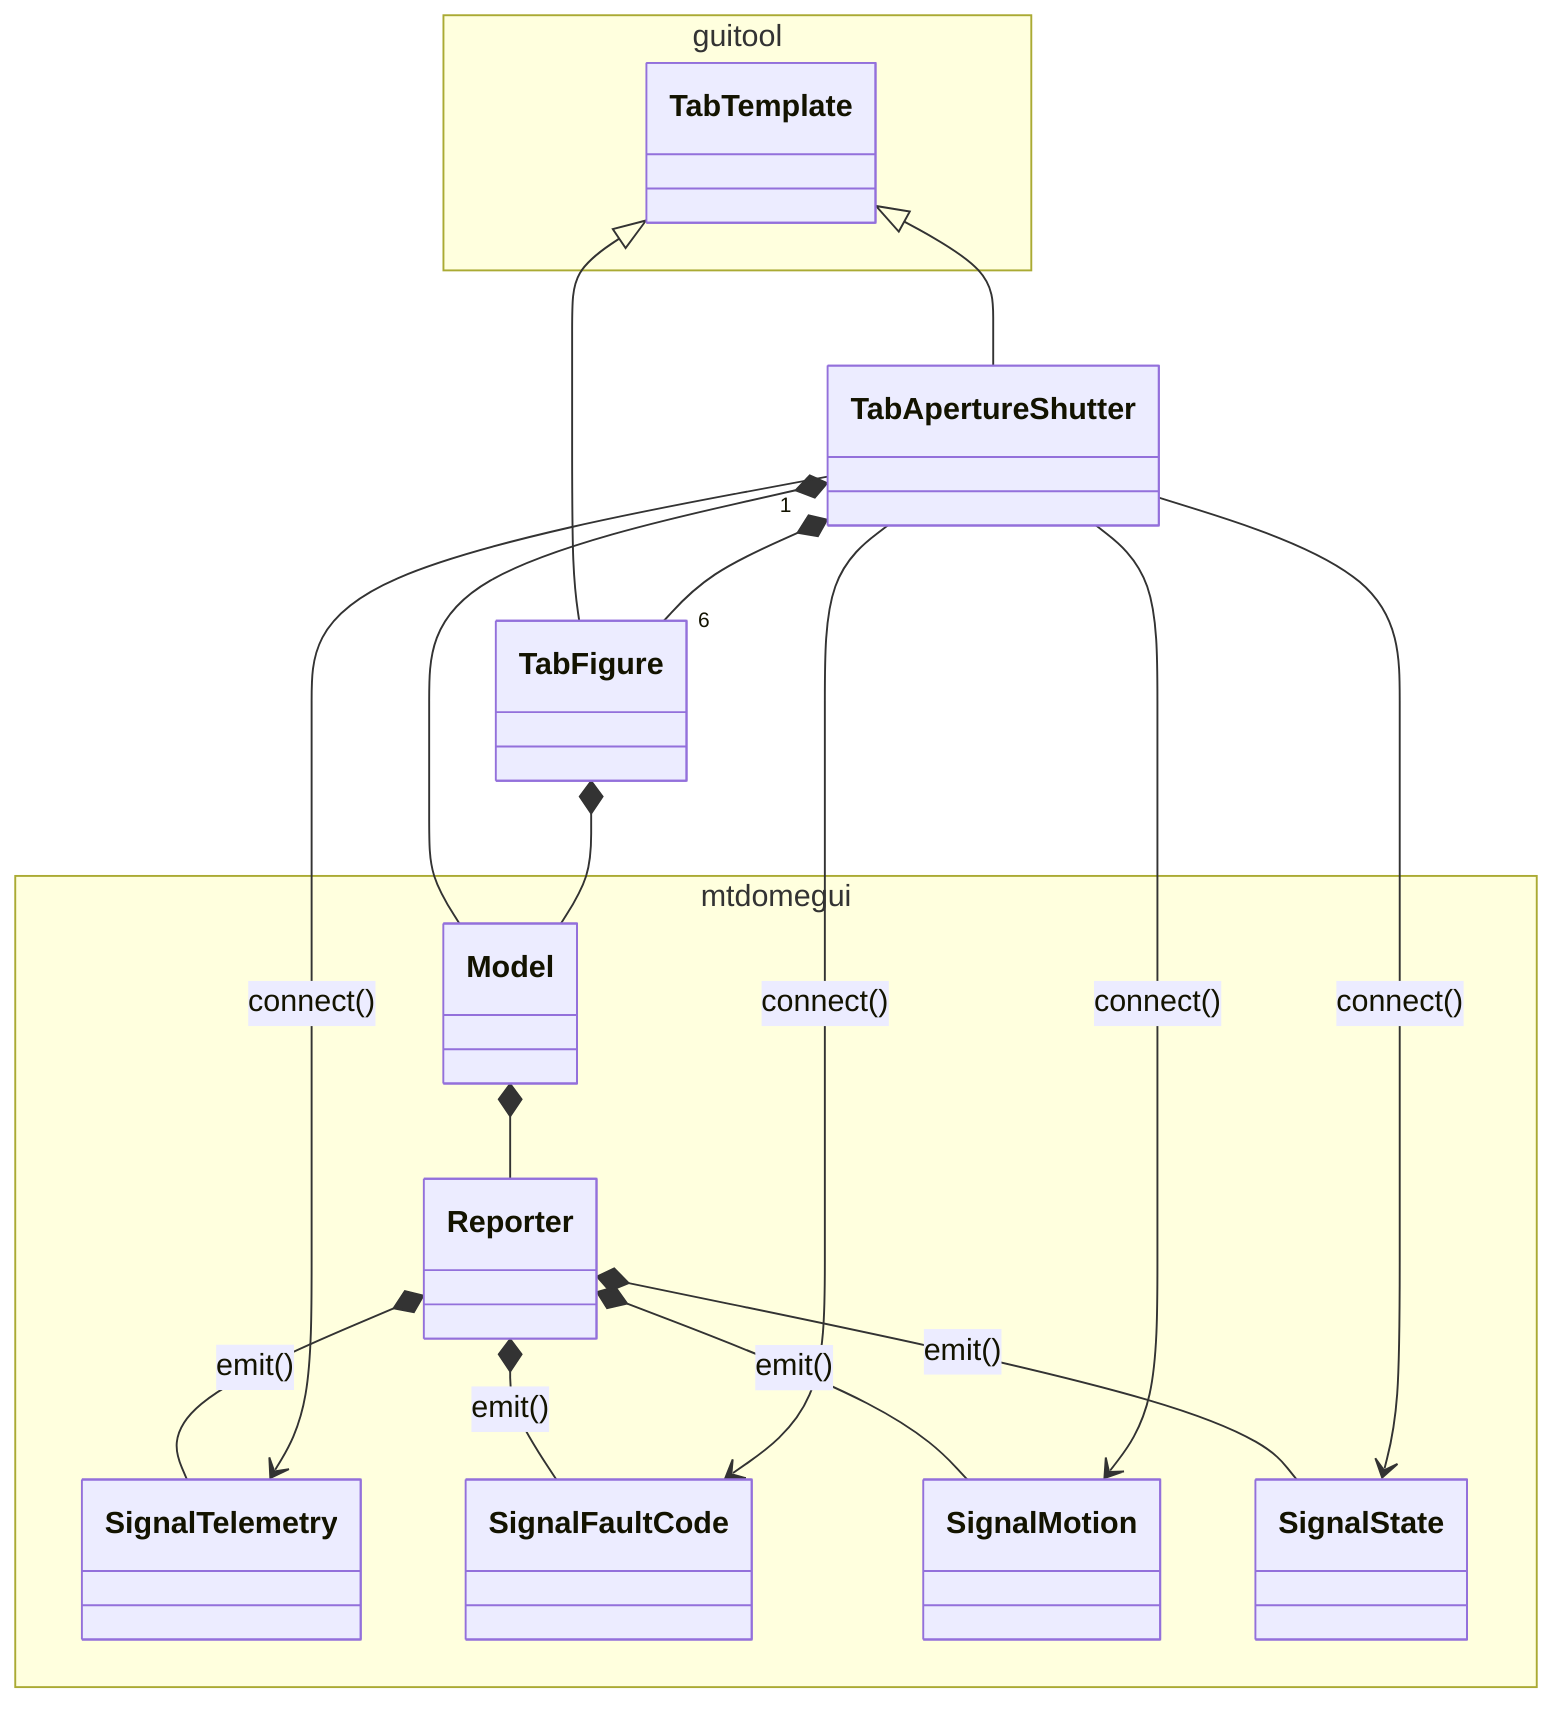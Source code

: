 classDiagram

namespace guitool {
  class TabTemplate
}

namespace mtdomegui {
  class Model
  class Reporter
  class SignalTelemetry
  class SignalFaultCode
  class SignalMotion
  class SignalState
}

Model *-- Reporter

Reporter *-- SignalTelemetry : emit()
Reporter *-- SignalFaultCode : emit()
Reporter *-- SignalMotion : emit()
Reporter *-- SignalState : emit()

TabTemplate <|-- TabApertureShutter
TabTemplate <|-- TabFigure

TabApertureShutter *-- Model
TabApertureShutter "1" *-- "6" TabFigure
TabApertureShutter --> SignalTelemetry : connect()
TabApertureShutter --> SignalFaultCode : connect()
TabApertureShutter --> SignalMotion : connect()
TabApertureShutter --> SignalState : connect()

TabFigure *-- Model